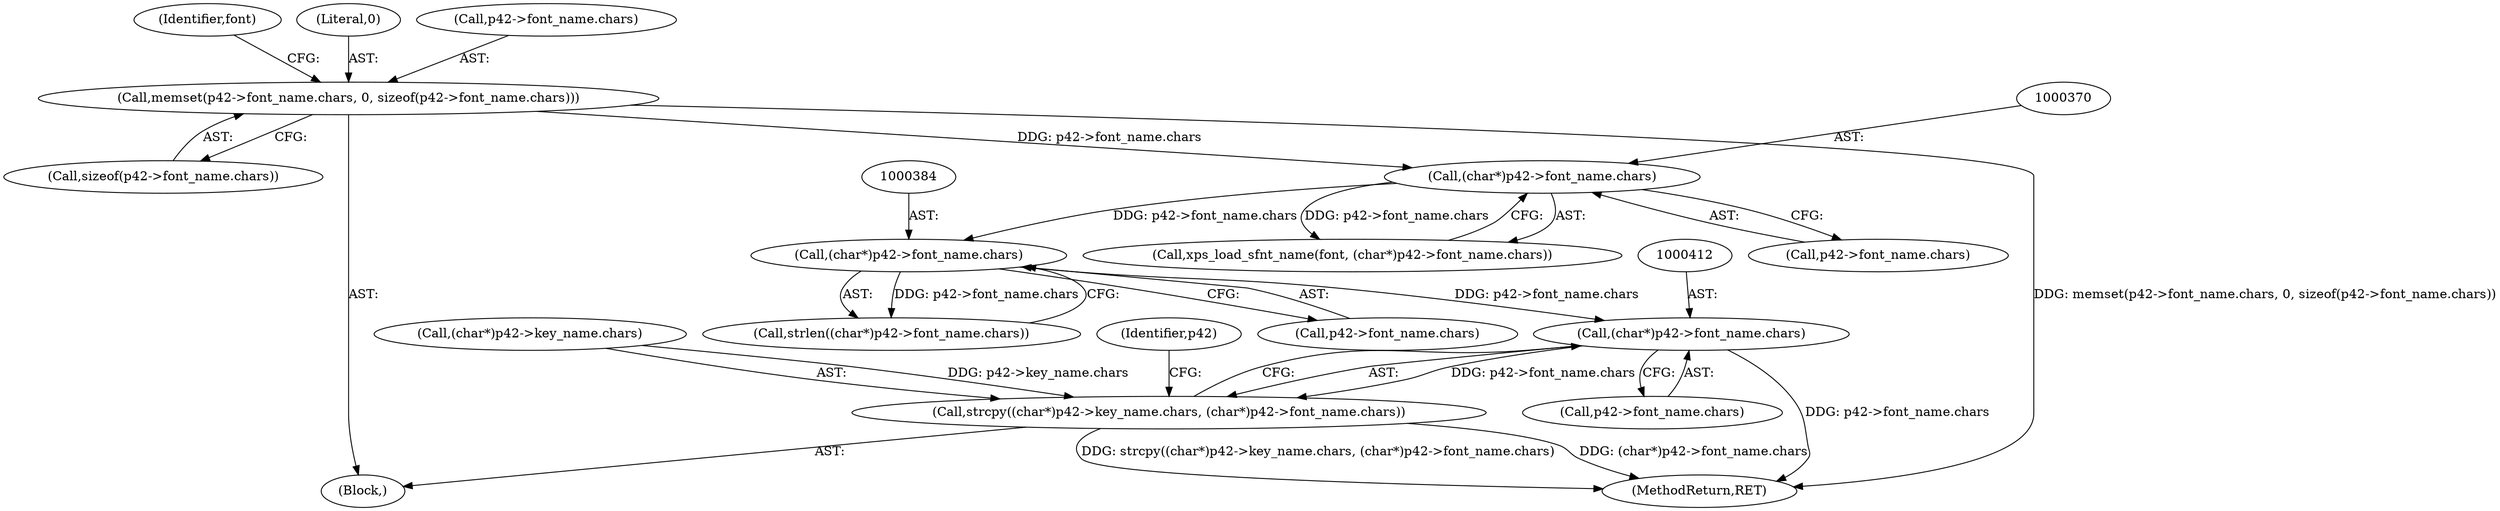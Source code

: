 digraph "0_ghostscript_3c2aebbedd37fab054e80f2e315de07d7e9b5bdb_0@pointer" {
"1000411" [label="(Call,(char*)p42->font_name.chars)"];
"1000383" [label="(Call,(char*)p42->font_name.chars)"];
"1000369" [label="(Call,(char*)p42->font_name.chars)"];
"1000354" [label="(Call,memset(p42->font_name.chars, 0, sizeof(p42->font_name.chars)))"];
"1000403" [label="(Call,strcpy((char*)p42->key_name.chars, (char*)p42->font_name.chars))"];
"1000368" [label="(Identifier,font)"];
"1000411" [label="(Call,(char*)p42->font_name.chars)"];
"1000354" [label="(Call,memset(p42->font_name.chars, 0, sizeof(p42->font_name.chars)))"];
"1000404" [label="(Call,(char*)p42->key_name.chars)"];
"1000383" [label="(Call,(char*)p42->font_name.chars)"];
"1000421" [label="(Identifier,p42)"];
"1000553" [label="(MethodReturn,RET)"];
"1000367" [label="(Call,xps_load_sfnt_name(font, (char*)p42->font_name.chars))"];
"1000369" [label="(Call,(char*)p42->font_name.chars)"];
"1000360" [label="(Literal,0)"];
"1000355" [label="(Call,p42->font_name.chars)"];
"1000361" [label="(Call,sizeof(p42->font_name.chars))"];
"1000140" [label="(Block,)"];
"1000385" [label="(Call,p42->font_name.chars)"];
"1000403" [label="(Call,strcpy((char*)p42->key_name.chars, (char*)p42->font_name.chars))"];
"1000413" [label="(Call,p42->font_name.chars)"];
"1000371" [label="(Call,p42->font_name.chars)"];
"1000382" [label="(Call,strlen((char*)p42->font_name.chars))"];
"1000411" -> "1000403"  [label="AST: "];
"1000411" -> "1000413"  [label="CFG: "];
"1000412" -> "1000411"  [label="AST: "];
"1000413" -> "1000411"  [label="AST: "];
"1000403" -> "1000411"  [label="CFG: "];
"1000411" -> "1000553"  [label="DDG: p42->font_name.chars"];
"1000411" -> "1000403"  [label="DDG: p42->font_name.chars"];
"1000383" -> "1000411"  [label="DDG: p42->font_name.chars"];
"1000383" -> "1000382"  [label="AST: "];
"1000383" -> "1000385"  [label="CFG: "];
"1000384" -> "1000383"  [label="AST: "];
"1000385" -> "1000383"  [label="AST: "];
"1000382" -> "1000383"  [label="CFG: "];
"1000383" -> "1000382"  [label="DDG: p42->font_name.chars"];
"1000369" -> "1000383"  [label="DDG: p42->font_name.chars"];
"1000369" -> "1000367"  [label="AST: "];
"1000369" -> "1000371"  [label="CFG: "];
"1000370" -> "1000369"  [label="AST: "];
"1000371" -> "1000369"  [label="AST: "];
"1000367" -> "1000369"  [label="CFG: "];
"1000369" -> "1000367"  [label="DDG: p42->font_name.chars"];
"1000354" -> "1000369"  [label="DDG: p42->font_name.chars"];
"1000354" -> "1000140"  [label="AST: "];
"1000354" -> "1000361"  [label="CFG: "];
"1000355" -> "1000354"  [label="AST: "];
"1000360" -> "1000354"  [label="AST: "];
"1000361" -> "1000354"  [label="AST: "];
"1000368" -> "1000354"  [label="CFG: "];
"1000354" -> "1000553"  [label="DDG: memset(p42->font_name.chars, 0, sizeof(p42->font_name.chars))"];
"1000403" -> "1000140"  [label="AST: "];
"1000404" -> "1000403"  [label="AST: "];
"1000421" -> "1000403"  [label="CFG: "];
"1000403" -> "1000553"  [label="DDG: (char*)p42->font_name.chars"];
"1000403" -> "1000553"  [label="DDG: strcpy((char*)p42->key_name.chars, (char*)p42->font_name.chars)"];
"1000404" -> "1000403"  [label="DDG: p42->key_name.chars"];
}
